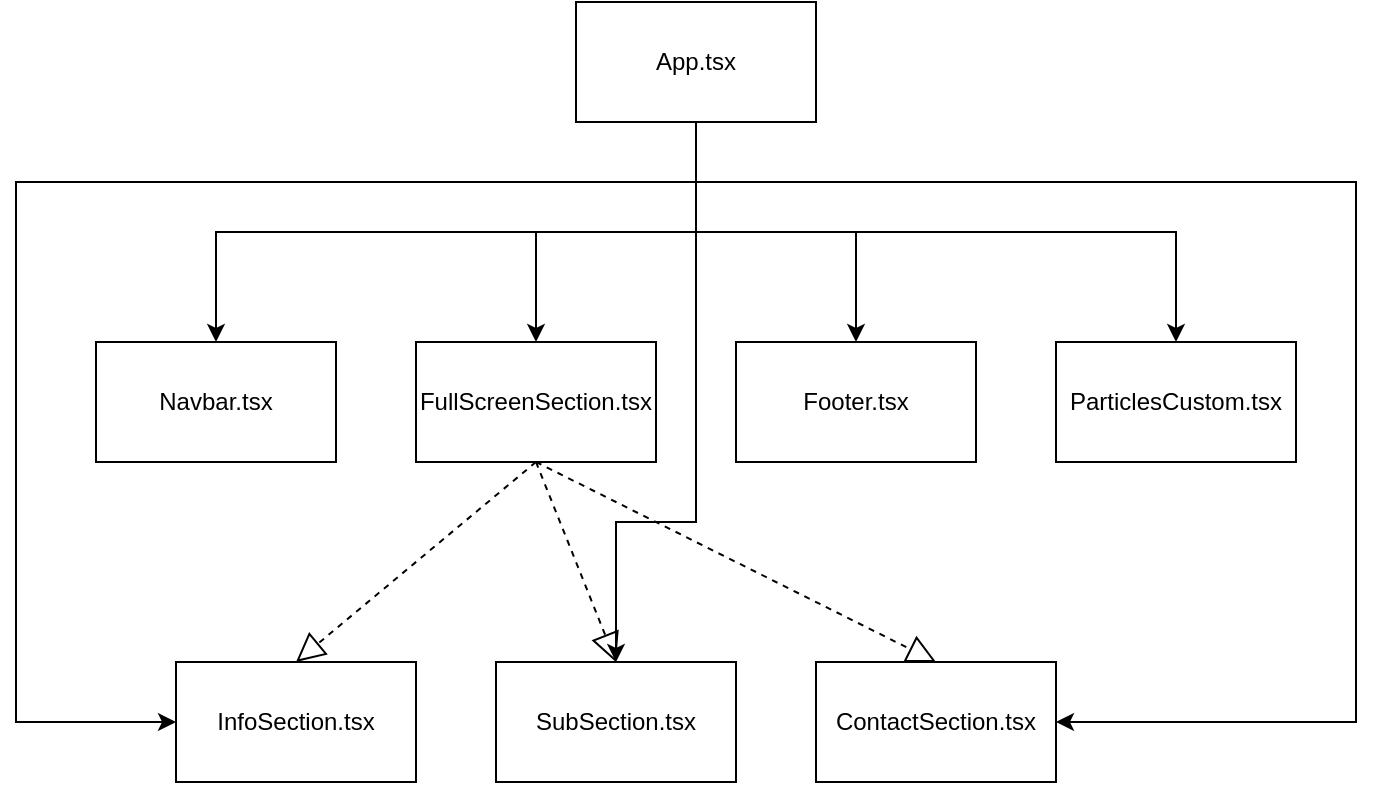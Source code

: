 <mxfile version="27.0.6">
  <diagram name="Pagina-1" id="Y6xVSMVTFaYTzPK--_Fh">
    <mxGraphModel grid="1" page="1" gridSize="10" guides="1" tooltips="1" connect="1" arrows="1" fold="1" pageScale="1" pageWidth="827" pageHeight="1169" math="0" shadow="0">
      <root>
        <mxCell id="0" />
        <mxCell id="1" parent="0" />
        <mxCell id="1ydt1QoptNSsJn2bM0ni-20" style="edgeStyle=orthogonalEdgeStyle;rounded=0;orthogonalLoop=1;jettySize=auto;html=1;exitX=0.5;exitY=1;exitDx=0;exitDy=0;entryX=0.5;entryY=0;entryDx=0;entryDy=0;" edge="1" parent="1" source="1ydt1QoptNSsJn2bM0ni-12" target="1ydt1QoptNSsJn2bM0ni-16">
          <mxGeometry relative="1" as="geometry" />
        </mxCell>
        <mxCell id="1ydt1QoptNSsJn2bM0ni-21" style="edgeStyle=orthogonalEdgeStyle;rounded=0;orthogonalLoop=1;jettySize=auto;html=1;exitX=0.5;exitY=1;exitDx=0;exitDy=0;entryX=0.5;entryY=0;entryDx=0;entryDy=0;" edge="1" parent="1" source="1ydt1QoptNSsJn2bM0ni-12" target="1ydt1QoptNSsJn2bM0ni-15">
          <mxGeometry relative="1" as="geometry" />
        </mxCell>
        <mxCell id="1ydt1QoptNSsJn2bM0ni-22" style="edgeStyle=orthogonalEdgeStyle;rounded=0;orthogonalLoop=1;jettySize=auto;html=1;exitX=0.5;exitY=1;exitDx=0;exitDy=0;entryX=0.5;entryY=0;entryDx=0;entryDy=0;" edge="1" parent="1" source="1ydt1QoptNSsJn2bM0ni-12" target="1ydt1QoptNSsJn2bM0ni-14">
          <mxGeometry relative="1" as="geometry" />
        </mxCell>
        <mxCell id="1ydt1QoptNSsJn2bM0ni-23" style="edgeStyle=orthogonalEdgeStyle;rounded=0;orthogonalLoop=1;jettySize=auto;html=1;exitX=0.5;exitY=1;exitDx=0;exitDy=0;entryX=0.5;entryY=0;entryDx=0;entryDy=0;" edge="1" parent="1" source="1ydt1QoptNSsJn2bM0ni-12" target="1ydt1QoptNSsJn2bM0ni-13">
          <mxGeometry relative="1" as="geometry" />
        </mxCell>
        <mxCell id="1ydt1QoptNSsJn2bM0ni-25" style="edgeStyle=orthogonalEdgeStyle;rounded=0;orthogonalLoop=1;jettySize=auto;html=1;exitX=0.5;exitY=1;exitDx=0;exitDy=0;entryX=0;entryY=0.5;entryDx=0;entryDy=0;" edge="1" parent="1" source="1ydt1QoptNSsJn2bM0ni-12" target="1ydt1QoptNSsJn2bM0ni-19">
          <mxGeometry relative="1" as="geometry">
            <Array as="points">
              <mxPoint x="420" y="440" />
              <mxPoint x="80" y="440" />
              <mxPoint x="80" y="710" />
            </Array>
          </mxGeometry>
        </mxCell>
        <mxCell id="1ydt1QoptNSsJn2bM0ni-26" style="edgeStyle=orthogonalEdgeStyle;rounded=0;orthogonalLoop=1;jettySize=auto;html=1;exitX=0.5;exitY=1;exitDx=0;exitDy=0;entryX=0.5;entryY=0;entryDx=0;entryDy=0;" edge="1" parent="1" source="1ydt1QoptNSsJn2bM0ni-12" target="1ydt1QoptNSsJn2bM0ni-18">
          <mxGeometry relative="1" as="geometry">
            <Array as="points">
              <mxPoint x="420" y="610" />
              <mxPoint x="380" y="610" />
            </Array>
          </mxGeometry>
        </mxCell>
        <mxCell id="1ydt1QoptNSsJn2bM0ni-31" style="edgeStyle=orthogonalEdgeStyle;rounded=0;orthogonalLoop=1;jettySize=auto;html=1;exitX=0.5;exitY=1;exitDx=0;exitDy=0;entryX=1;entryY=0.5;entryDx=0;entryDy=0;" edge="1" parent="1" source="1ydt1QoptNSsJn2bM0ni-12" target="1ydt1QoptNSsJn2bM0ni-17">
          <mxGeometry relative="1" as="geometry">
            <Array as="points">
              <mxPoint x="420" y="440" />
              <mxPoint x="750" y="440" />
              <mxPoint x="750" y="710" />
            </Array>
          </mxGeometry>
        </mxCell>
        <mxCell id="1ydt1QoptNSsJn2bM0ni-12" value="App.tsx" style="rounded=0;whiteSpace=wrap;html=1;" vertex="1" parent="1">
          <mxGeometry x="360" y="350" width="120" height="60" as="geometry" />
        </mxCell>
        <mxCell id="1ydt1QoptNSsJn2bM0ni-13" value="ParticlesCustom.tsx" style="rounded=0;whiteSpace=wrap;html=1;" vertex="1" parent="1">
          <mxGeometry x="600" y="520" width="120" height="60" as="geometry" />
        </mxCell>
        <mxCell id="1ydt1QoptNSsJn2bM0ni-14" value="Footer.tsx" style="rounded=0;whiteSpace=wrap;html=1;" vertex="1" parent="1">
          <mxGeometry x="440" y="520" width="120" height="60" as="geometry" />
        </mxCell>
        <mxCell id="1ydt1QoptNSsJn2bM0ni-15" value="FullScreenSection.tsx" style="rounded=0;whiteSpace=wrap;html=1;" vertex="1" parent="1">
          <mxGeometry x="280" y="520" width="120" height="60" as="geometry" />
        </mxCell>
        <mxCell id="1ydt1QoptNSsJn2bM0ni-16" value="Navbar.tsx" style="rounded=0;whiteSpace=wrap;html=1;" vertex="1" parent="1">
          <mxGeometry x="120" y="520" width="120" height="60" as="geometry" />
        </mxCell>
        <mxCell id="1ydt1QoptNSsJn2bM0ni-17" value="ContactSection.tsx" style="rounded=0;whiteSpace=wrap;html=1;" vertex="1" parent="1">
          <mxGeometry x="480" y="680" width="120" height="60" as="geometry" />
        </mxCell>
        <mxCell id="1ydt1QoptNSsJn2bM0ni-18" value="SubSection.tsx" style="rounded=0;whiteSpace=wrap;html=1;" vertex="1" parent="1">
          <mxGeometry x="320" y="680" width="120" height="60" as="geometry" />
        </mxCell>
        <mxCell id="1ydt1QoptNSsJn2bM0ni-19" value="InfoSection.tsx" style="rounded=0;whiteSpace=wrap;html=1;" vertex="1" parent="1">
          <mxGeometry x="160" y="680" width="120" height="60" as="geometry" />
        </mxCell>
        <mxCell id="1ydt1QoptNSsJn2bM0ni-28" value="" style="endArrow=block;dashed=1;endFill=0;endSize=12;html=1;rounded=0;exitX=0.5;exitY=1;exitDx=0;exitDy=0;entryX=0.5;entryY=0;entryDx=0;entryDy=0;" edge="1" parent="1" source="1ydt1QoptNSsJn2bM0ni-15" target="1ydt1QoptNSsJn2bM0ni-19">
          <mxGeometry width="160" relative="1" as="geometry">
            <mxPoint x="240" y="790" as="sourcePoint" />
            <mxPoint x="400" y="790" as="targetPoint" />
          </mxGeometry>
        </mxCell>
        <mxCell id="1ydt1QoptNSsJn2bM0ni-29" value="" style="endArrow=block;dashed=1;endFill=0;endSize=12;html=1;rounded=0;exitX=0.5;exitY=1;exitDx=0;exitDy=0;entryX=0.5;entryY=0;entryDx=0;entryDy=0;" edge="1" parent="1" source="1ydt1QoptNSsJn2bM0ni-15" target="1ydt1QoptNSsJn2bM0ni-18">
          <mxGeometry width="160" relative="1" as="geometry">
            <mxPoint x="350" y="820" as="sourcePoint" />
            <mxPoint x="510" y="820" as="targetPoint" />
          </mxGeometry>
        </mxCell>
        <mxCell id="1ydt1QoptNSsJn2bM0ni-30" value="" style="endArrow=block;dashed=1;endFill=0;endSize=12;html=1;rounded=0;entryX=0.5;entryY=0;entryDx=0;entryDy=0;" edge="1" parent="1" target="1ydt1QoptNSsJn2bM0ni-17">
          <mxGeometry width="160" relative="1" as="geometry">
            <mxPoint x="340" y="580" as="sourcePoint" />
            <mxPoint x="670" y="820" as="targetPoint" />
          </mxGeometry>
        </mxCell>
      </root>
    </mxGraphModel>
  </diagram>
</mxfile>
